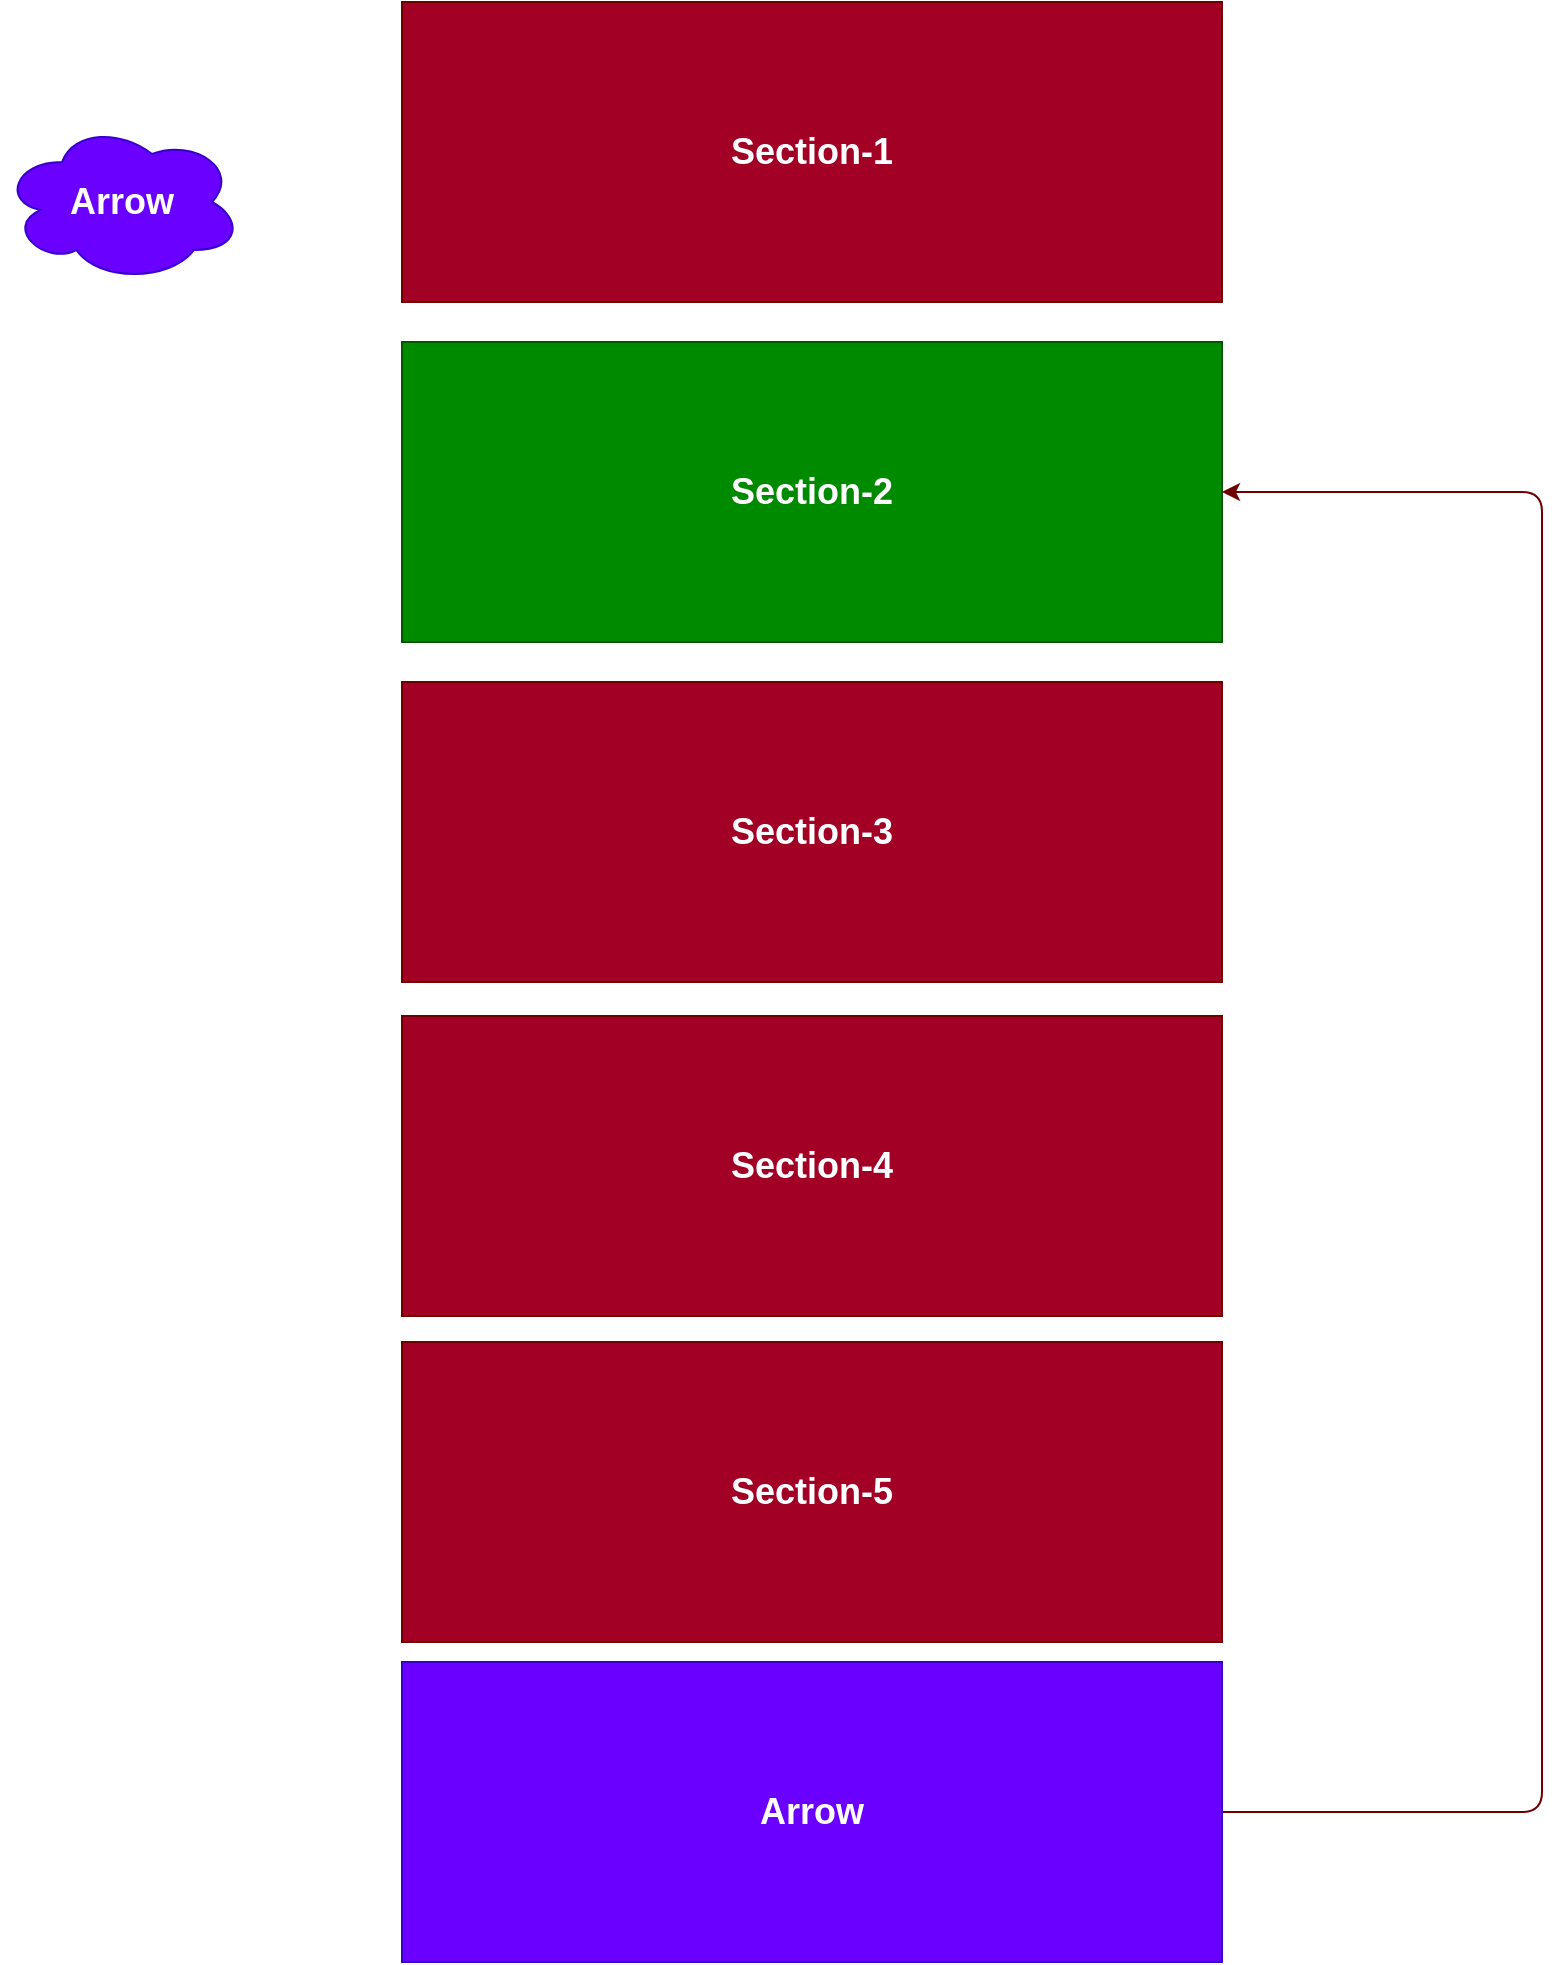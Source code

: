 <mxfile>
    <diagram id="ipqfdt2y6u0qxy-ZfEeN" name="Page-1">
        <mxGraphModel dx="1002" dy="493" grid="1" gridSize="10" guides="1" tooltips="1" connect="1" arrows="1" fold="1" page="1" pageScale="1" pageWidth="850" pageHeight="1100" math="0" shadow="0">
            <root>
                <mxCell id="0"/>
                <mxCell id="1" parent="0"/>
                <mxCell id="14" value="Section-1" style="rounded=0;whiteSpace=wrap;html=1;fillColor=#a20025;fontColor=#ffffff;strokeColor=#6F0000;fontSize=18;fontStyle=1" parent="1" vertex="1">
                    <mxGeometry x="230" y="20" width="410" height="150" as="geometry"/>
                </mxCell>
                <mxCell id="15" value="Section-2" style="rounded=0;whiteSpace=wrap;html=1;fillColor=#008a00;fontColor=#ffffff;strokeColor=#005700;fontSize=18;fontStyle=1" parent="1" vertex="1">
                    <mxGeometry x="230" y="190" width="410" height="150" as="geometry"/>
                </mxCell>
                <mxCell id="16" value="Section-3" style="rounded=0;whiteSpace=wrap;html=1;fillColor=#a20025;fontColor=#ffffff;strokeColor=#6F0000;fontSize=18;fontStyle=1" parent="1" vertex="1">
                    <mxGeometry x="230" y="360" width="410" height="150" as="geometry"/>
                </mxCell>
                <mxCell id="17" value="Section-4" style="rounded=0;whiteSpace=wrap;html=1;fillColor=#a20025;fontColor=#ffffff;strokeColor=#6F0000;fontSize=18;fontStyle=1" parent="1" vertex="1">
                    <mxGeometry x="230" y="527" width="410" height="150" as="geometry"/>
                </mxCell>
                <mxCell id="18" value="Section-5" style="rounded=0;whiteSpace=wrap;html=1;fillColor=#a20025;fontColor=#ffffff;strokeColor=#6F0000;fontSize=18;fontStyle=1" parent="1" vertex="1">
                    <mxGeometry x="230" y="690" width="410" height="150" as="geometry"/>
                </mxCell>
                <mxCell id="20" style="edgeStyle=none;html=1;entryX=1;entryY=0.5;entryDx=0;entryDy=0;fillColor=#a20025;strokeColor=#6F0000;fontSize=18;fontStyle=1" parent="1" source="19" target="15" edge="1">
                    <mxGeometry relative="1" as="geometry">
                        <mxPoint x="760" y="210" as="targetPoint"/>
                        <Array as="points">
                            <mxPoint x="800" y="925"/>
                            <mxPoint x="800" y="265"/>
                        </Array>
                    </mxGeometry>
                </mxCell>
                <mxCell id="19" value="&lt;font style=&quot;font-size: 18px;&quot;&gt;Arrow&lt;/font&gt;" style="rounded=0;whiteSpace=wrap;html=1;fillColor=#6a00ff;fontColor=#ffffff;strokeColor=#3700CC;fontSize=18;fontStyle=1" parent="1" vertex="1">
                    <mxGeometry x="230" y="850" width="410" height="150" as="geometry"/>
                </mxCell>
                <mxCell id="21" value="Arrow" style="ellipse;shape=cloud;whiteSpace=wrap;html=1;fillColor=#6a00ff;fontColor=#ffffff;strokeColor=#3700CC;fontSize=18;fontStyle=1" vertex="1" parent="1">
                    <mxGeometry x="30" y="80" width="120" height="80" as="geometry"/>
                </mxCell>
            </root>
        </mxGraphModel>
    </diagram>
</mxfile>